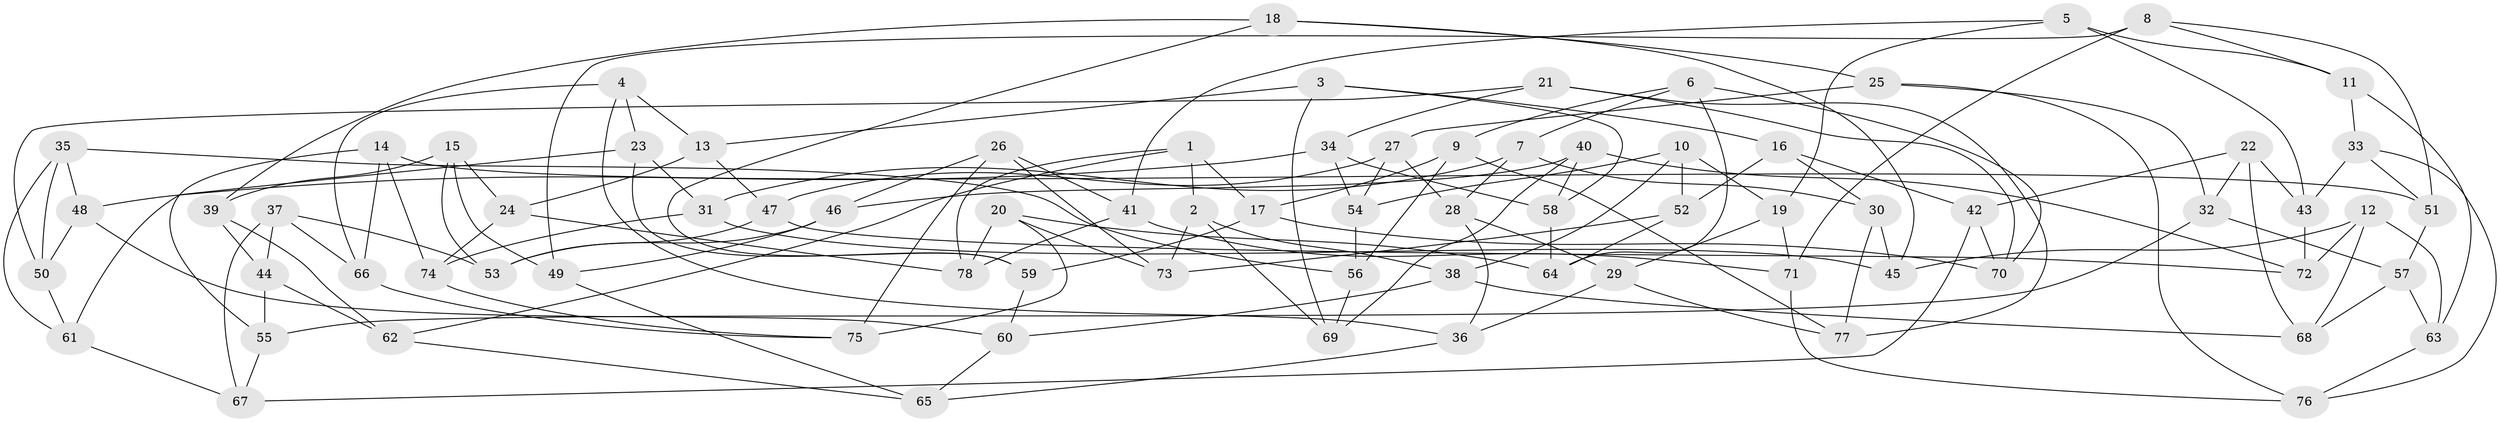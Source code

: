 // Generated by graph-tools (version 1.1) at 2025/50/03/09/25 03:50:47]
// undirected, 78 vertices, 156 edges
graph export_dot {
graph [start="1"]
  node [color=gray90,style=filled];
  1;
  2;
  3;
  4;
  5;
  6;
  7;
  8;
  9;
  10;
  11;
  12;
  13;
  14;
  15;
  16;
  17;
  18;
  19;
  20;
  21;
  22;
  23;
  24;
  25;
  26;
  27;
  28;
  29;
  30;
  31;
  32;
  33;
  34;
  35;
  36;
  37;
  38;
  39;
  40;
  41;
  42;
  43;
  44;
  45;
  46;
  47;
  48;
  49;
  50;
  51;
  52;
  53;
  54;
  55;
  56;
  57;
  58;
  59;
  60;
  61;
  62;
  63;
  64;
  65;
  66;
  67;
  68;
  69;
  70;
  71;
  72;
  73;
  74;
  75;
  76;
  77;
  78;
  1 -- 17;
  1 -- 2;
  1 -- 78;
  1 -- 62;
  2 -- 73;
  2 -- 38;
  2 -- 69;
  3 -- 58;
  3 -- 16;
  3 -- 69;
  3 -- 13;
  4 -- 66;
  4 -- 13;
  4 -- 23;
  4 -- 36;
  5 -- 11;
  5 -- 41;
  5 -- 43;
  5 -- 19;
  6 -- 70;
  6 -- 64;
  6 -- 7;
  6 -- 9;
  7 -- 28;
  7 -- 30;
  7 -- 31;
  8 -- 11;
  8 -- 71;
  8 -- 49;
  8 -- 51;
  9 -- 17;
  9 -- 56;
  9 -- 77;
  10 -- 52;
  10 -- 54;
  10 -- 19;
  10 -- 38;
  11 -- 63;
  11 -- 33;
  12 -- 72;
  12 -- 68;
  12 -- 45;
  12 -- 63;
  13 -- 47;
  13 -- 24;
  14 -- 55;
  14 -- 74;
  14 -- 51;
  14 -- 66;
  15 -- 39;
  15 -- 53;
  15 -- 49;
  15 -- 24;
  16 -- 30;
  16 -- 52;
  16 -- 42;
  17 -- 70;
  17 -- 59;
  18 -- 45;
  18 -- 25;
  18 -- 59;
  18 -- 39;
  19 -- 71;
  19 -- 29;
  20 -- 64;
  20 -- 78;
  20 -- 73;
  20 -- 75;
  21 -- 77;
  21 -- 70;
  21 -- 50;
  21 -- 34;
  22 -- 68;
  22 -- 43;
  22 -- 32;
  22 -- 42;
  23 -- 59;
  23 -- 61;
  23 -- 31;
  24 -- 78;
  24 -- 74;
  25 -- 27;
  25 -- 76;
  25 -- 32;
  26 -- 46;
  26 -- 75;
  26 -- 41;
  26 -- 73;
  27 -- 47;
  27 -- 54;
  27 -- 28;
  28 -- 29;
  28 -- 36;
  29 -- 36;
  29 -- 77;
  30 -- 45;
  30 -- 77;
  31 -- 45;
  31 -- 74;
  32 -- 57;
  32 -- 55;
  33 -- 43;
  33 -- 51;
  33 -- 76;
  34 -- 48;
  34 -- 54;
  34 -- 58;
  35 -- 61;
  35 -- 56;
  35 -- 50;
  35 -- 48;
  36 -- 65;
  37 -- 44;
  37 -- 53;
  37 -- 67;
  37 -- 66;
  38 -- 68;
  38 -- 60;
  39 -- 62;
  39 -- 44;
  40 -- 46;
  40 -- 69;
  40 -- 58;
  40 -- 72;
  41 -- 78;
  41 -- 71;
  42 -- 67;
  42 -- 70;
  43 -- 72;
  44 -- 55;
  44 -- 62;
  46 -- 49;
  46 -- 53;
  47 -- 53;
  47 -- 72;
  48 -- 50;
  48 -- 60;
  49 -- 65;
  50 -- 61;
  51 -- 57;
  52 -- 64;
  52 -- 73;
  54 -- 56;
  55 -- 67;
  56 -- 69;
  57 -- 68;
  57 -- 63;
  58 -- 64;
  59 -- 60;
  60 -- 65;
  61 -- 67;
  62 -- 65;
  63 -- 76;
  66 -- 75;
  71 -- 76;
  74 -- 75;
}
